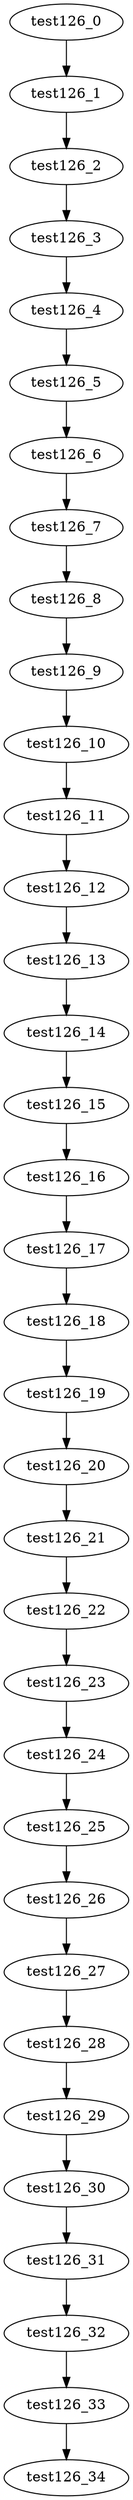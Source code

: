 digraph G {
test126_0->test126_1;
test126_1->test126_2;
test126_2->test126_3;
test126_3->test126_4;
test126_4->test126_5;
test126_5->test126_6;
test126_6->test126_7;
test126_7->test126_8;
test126_8->test126_9;
test126_9->test126_10;
test126_10->test126_11;
test126_11->test126_12;
test126_12->test126_13;
test126_13->test126_14;
test126_14->test126_15;
test126_15->test126_16;
test126_16->test126_17;
test126_17->test126_18;
test126_18->test126_19;
test126_19->test126_20;
test126_20->test126_21;
test126_21->test126_22;
test126_22->test126_23;
test126_23->test126_24;
test126_24->test126_25;
test126_25->test126_26;
test126_26->test126_27;
test126_27->test126_28;
test126_28->test126_29;
test126_29->test126_30;
test126_30->test126_31;
test126_31->test126_32;
test126_32->test126_33;
test126_33->test126_34;

}
